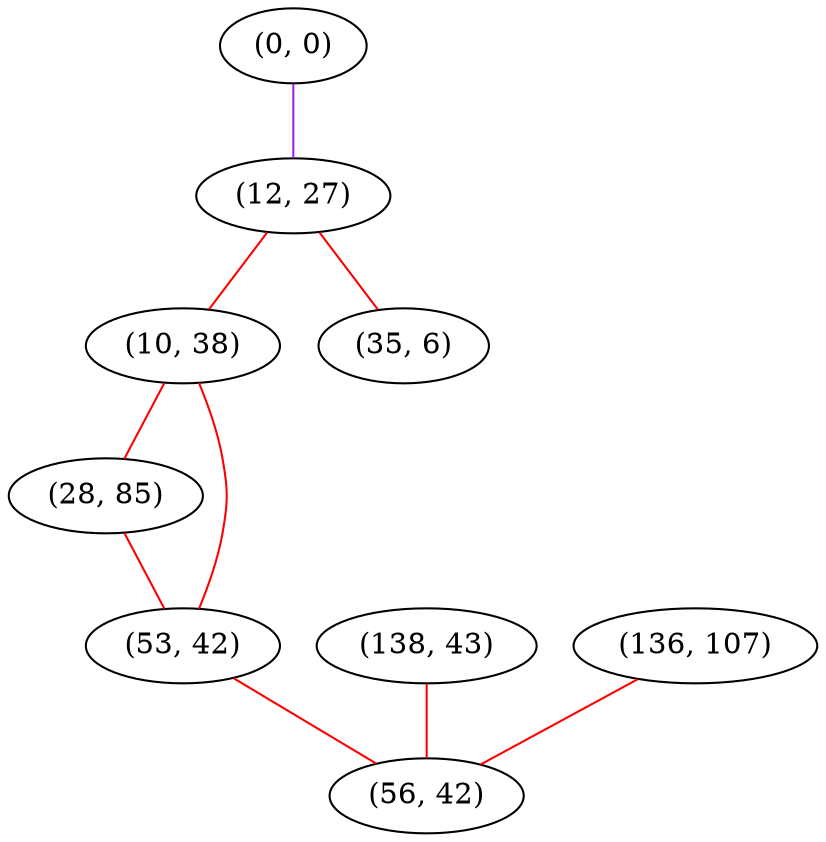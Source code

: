 graph "" {
"(0, 0)";
"(138, 43)";
"(12, 27)";
"(136, 107)";
"(10, 38)";
"(28, 85)";
"(53, 42)";
"(35, 6)";
"(56, 42)";
"(0, 0)" -- "(12, 27)"  [color=purple, key=0, weight=4];
"(138, 43)" -- "(56, 42)"  [color=red, key=0, weight=1];
"(12, 27)" -- "(10, 38)"  [color=red, key=0, weight=1];
"(12, 27)" -- "(35, 6)"  [color=red, key=0, weight=1];
"(136, 107)" -- "(56, 42)"  [color=red, key=0, weight=1];
"(10, 38)" -- "(28, 85)"  [color=red, key=0, weight=1];
"(10, 38)" -- "(53, 42)"  [color=red, key=0, weight=1];
"(28, 85)" -- "(53, 42)"  [color=red, key=0, weight=1];
"(53, 42)" -- "(56, 42)"  [color=red, key=0, weight=1];
}
